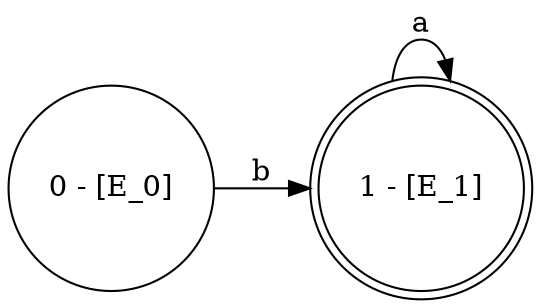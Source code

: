 digraph {
rankdir=LR;
size="8,5";
node [shape = circle, color = black];
0 [label="0 - [E_0]"];
node [shape = doublecircle];
1 [label="1 - [E_1]"];
0 -> 1 [ label = "b", color = "black" ];
1 -> 1 [ label = "a", color = "black" ];
}